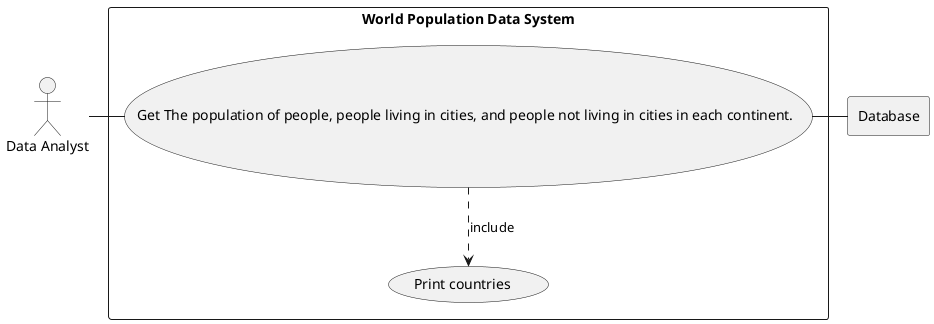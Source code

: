 @startuml

actor DA as "Data Analyst"

rectangle Database

rectangle "World Population Data System" {
    usecase UC1 as "Get The population of people, people living in cities, and people not living in cities in each continent.  "

    usecase UCa as "Print countries  "

    DA - UC1
    UC1 ..> UCa : include
    UC1 - Database
}
@enduml